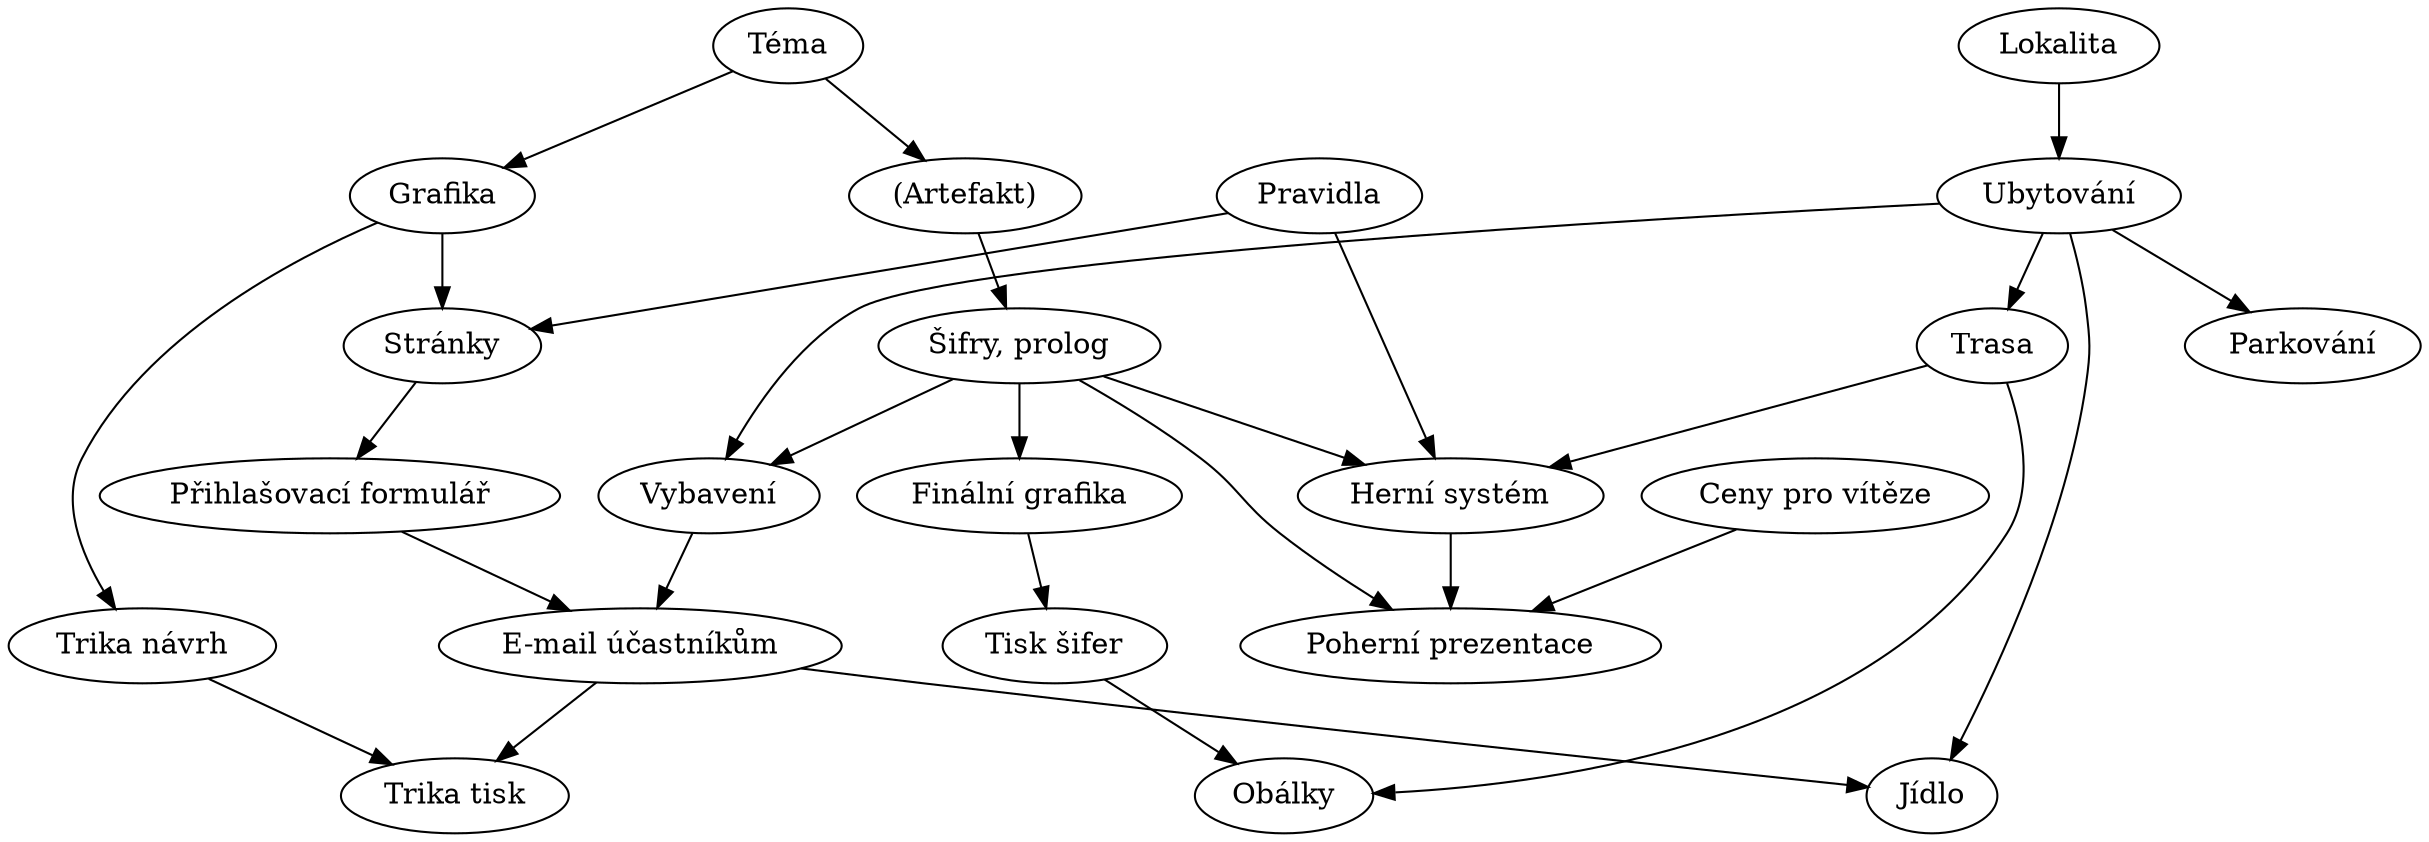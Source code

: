 digraph {
  "Lokalita" -> "Ubytování";
  "Ubytování" -> "Trasa";
  "Ubytování" -> "Vybavení";
  "Ubytování" -> "Parkování";
  "Ubytování" -> "Jídlo";
  "Grafika" -> "Trika návrh";
  "Trika návrh" -> "Trika tisk";
  "Grafika" -> "Stránky";
  "Stránky" -> "Přihlašovací formulář";
  "Téma" -> "Grafika";
  "Téma" -> "(Artefakt)";
  "(Artefakt)" -> "Šifry, prolog";
  "Šifry, prolog" -> "Poherní prezentace";
  "Šifry, prolog" -> "Vybavení";
  "Šifry, prolog" -> "Herní systém";
  "Trasa" -> "Herní systém";
  "Trasa" -> "Obálky";
  "Přihlašovací formulář" -> "E-mail účastníkům";
  "Vybavení" -> "E-mail účastníkům";
  "E-mail účastníkům" -> "Jídlo";
  "E-mail účastníkům" -> "Trika tisk";
  "Šifry, prolog" -> "Finální grafika";
  "Finální grafika" -> "Tisk šifer";
  "Tisk šifer" -> "Obálky";
  "Herní systém" -> "Poherní prezentace";
  "Ceny pro vítěze" -> "Poherní prezentace";
  "Pravidla" -> "Herní systém";
  "Pravidla" -> "Stránky";
}
